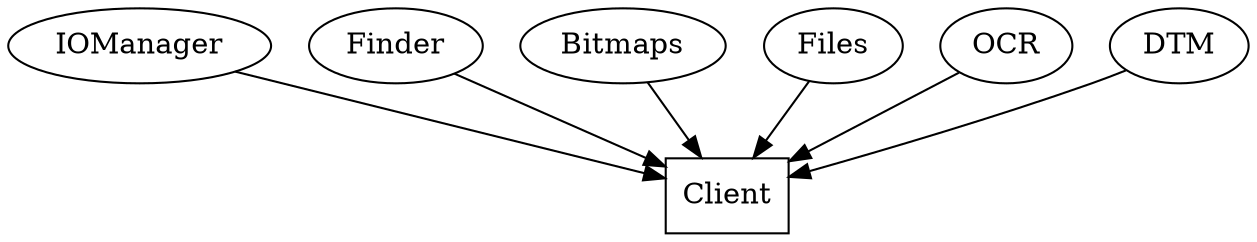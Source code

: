 digraph Client {

	Client [shape=box]
	
	IOManager -> Client 
	Finder -> Client 
	Bitmaps -> Client 
	Files -> Client 
	OCR -> Client 
	DTM -> Client 
}
